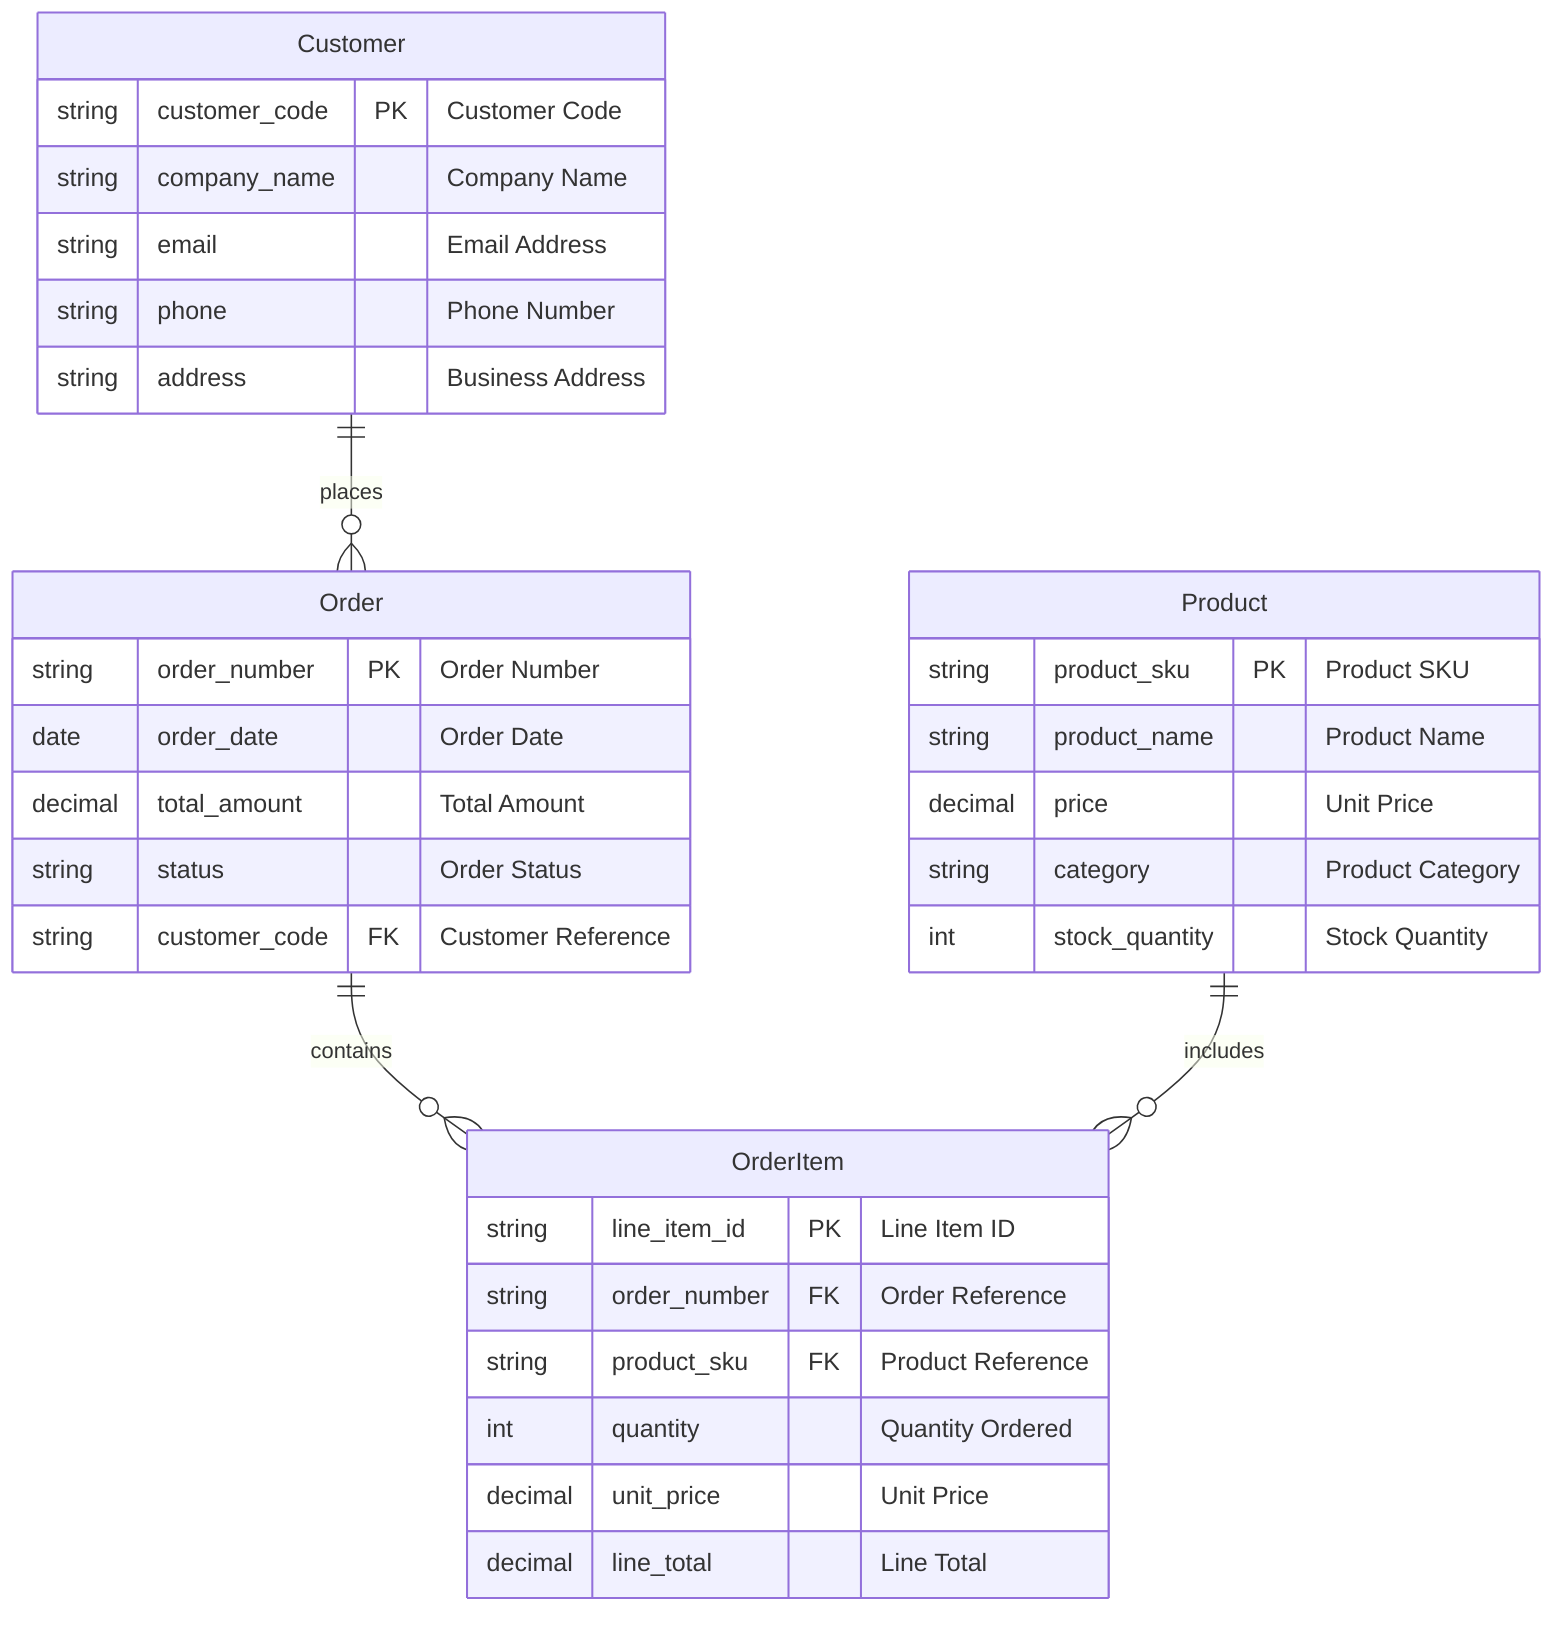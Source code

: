 erDiagram
    Customer {
        string customer_code PK "Customer Code"
        string company_name "Company Name"
        string email "Email Address"
        string phone "Phone Number"
        string address "Business Address"
    }
    
    Product {
        string product_sku PK "Product SKU"
        string product_name "Product Name"
        decimal price "Unit Price"
        string category "Product Category"
        int stock_quantity "Stock Quantity"
    }
    
    Order {
        string order_number PK "Order Number"
        date order_date "Order Date"
        decimal total_amount "Total Amount"
        string status "Order Status"
        string customer_code FK "Customer Reference"
    }
    
    OrderItem {
        string line_item_id PK "Line Item ID"
        string order_number FK "Order Reference"
        string product_sku FK "Product Reference"
        int quantity "Quantity Ordered"
        decimal unit_price "Unit Price"
        decimal line_total "Line Total"
    }
    
    Customer ||--o{ Order : "places"
    Order ||--o{ OrderItem : "contains"
    Product ||--o{ OrderItem : "includes"